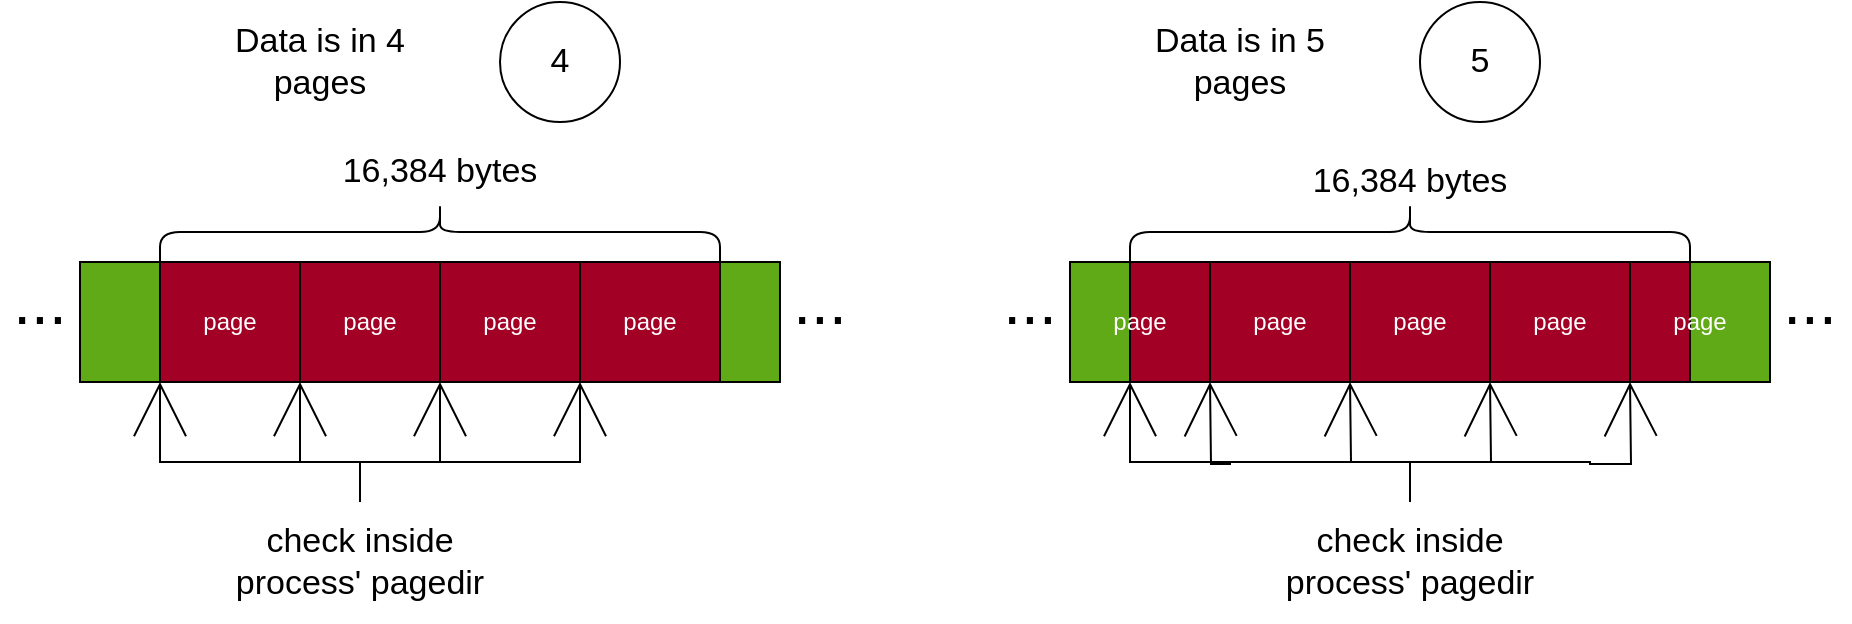 <mxfile version="13.9.9" type="device"><diagram id="T2dmyBZSPe2ylt14hbdm" name="Page-1"><mxGraphModel dx="1086" dy="835" grid="1" gridSize="10" guides="1" tooltips="1" connect="1" arrows="1" fold="1" page="1" pageScale="1" pageWidth="850" pageHeight="1100" math="0" shadow="0"><root><mxCell id="0"/><mxCell id="1" parent="0"/><mxCell id="57" style="edgeStyle=orthogonalEdgeStyle;rounded=0;orthogonalLoop=1;jettySize=auto;html=1;exitX=0.5;exitY=0;exitDx=0;exitDy=0;entryX=1;entryY=1;entryDx=0;entryDy=0;strokeColor=#000000;endArrow=open;endFill=0;endSize=25;" parent="1" source="24" target="34" edge="1"><mxGeometry relative="1" as="geometry"/></mxCell><mxCell id="58" style="edgeStyle=orthogonalEdgeStyle;rounded=0;orthogonalLoop=1;jettySize=auto;html=1;exitX=0.5;exitY=0;exitDx=0;exitDy=0;entryX=0;entryY=1;entryDx=0;entryDy=0;strokeColor=#000000;endArrow=open;endFill=0;endSize=25;" parent="1" source="24" target="29" edge="1"><mxGeometry relative="1" as="geometry"/></mxCell><mxCell id="59" style="edgeStyle=orthogonalEdgeStyle;rounded=0;orthogonalLoop=1;jettySize=auto;html=1;exitX=0.5;exitY=0;exitDx=0;exitDy=0;entryX=0;entryY=1;entryDx=0;entryDy=0;strokeColor=#000000;endArrow=open;endFill=0;endSize=25;" parent="1" source="24" target="30" edge="1"><mxGeometry relative="1" as="geometry"/></mxCell><mxCell id="60" style="edgeStyle=orthogonalEdgeStyle;rounded=0;orthogonalLoop=1;jettySize=auto;html=1;exitX=0.5;exitY=0;exitDx=0;exitDy=0;entryX=0;entryY=1;entryDx=0;entryDy=0;strokeColor=#000000;endArrow=open;endFill=0;endSize=25;" parent="1" source="24" target="31" edge="1"><mxGeometry relative="1" as="geometry"/></mxCell><mxCell id="24" value="check inside process' pagedir" style="text;html=1;strokeColor=none;fillColor=none;align=center;verticalAlign=middle;whiteSpace=wrap;rounded=0;sketch=0;fontColor=#000000;fontSize=17;" parent="1" vertex="1"><mxGeometry x="120" y="265" width="140" height="60" as="geometry"/></mxCell><mxCell id="25" value="page" style="rounded=0;whiteSpace=wrap;html=1;fillColor=#a20025;fontColor=#ffffff;strokeColor=#000000;" parent="1" vertex="1"><mxGeometry x="90" y="145" width="70" height="60" as="geometry"/></mxCell><mxCell id="29" value="page" style="rounded=0;whiteSpace=wrap;html=1;fillColor=#a20025;fontColor=#ffffff;strokeColor=#000000;" parent="1" vertex="1"><mxGeometry x="160" y="145" width="70" height="60" as="geometry"/></mxCell><mxCell id="30" value="page" style="rounded=0;whiteSpace=wrap;html=1;fillColor=#a20025;fontColor=#ffffff;strokeColor=#000000;" parent="1" vertex="1"><mxGeometry x="230" y="145" width="70" height="60" as="geometry"/></mxCell><mxCell id="31" value="page" style="rounded=0;whiteSpace=wrap;html=1;fillColor=#a20025;fontColor=#ffffff;strokeColor=#000000;" parent="1" vertex="1"><mxGeometry x="300" y="145" width="70" height="60" as="geometry"/></mxCell><mxCell id="33" value="" style="rounded=0;whiteSpace=wrap;html=1;sketch=0;strokeColor=#000000;fillColor=#60A917;" parent="1" vertex="1"><mxGeometry x="370" y="145" width="30" height="60" as="geometry"/></mxCell><mxCell id="34" value="" style="rounded=0;whiteSpace=wrap;html=1;sketch=0;strokeColor=#000000;fillColor=#60A917;" parent="1" vertex="1"><mxGeometry x="50" y="145" width="40" height="60" as="geometry"/></mxCell><mxCell id="35" value="&lt;font style=&quot;font-size: 32px&quot;&gt;...&lt;/font&gt;" style="text;html=1;strokeColor=none;fillColor=none;align=center;verticalAlign=middle;whiteSpace=wrap;rounded=0;sketch=0;fontColor=#000000;" parent="1" vertex="1"><mxGeometry x="400" y="145" width="40" height="40" as="geometry"/></mxCell><mxCell id="36" value="&lt;font style=&quot;font-size: 32px&quot;&gt;...&lt;/font&gt;" style="text;html=1;strokeColor=none;fillColor=none;align=center;verticalAlign=middle;whiteSpace=wrap;rounded=0;sketch=0;fontColor=#000000;" parent="1" vertex="1"><mxGeometry x="10" y="145" width="40" height="40" as="geometry"/></mxCell><mxCell id="37" value="" style="shape=curlyBracket;whiteSpace=wrap;html=1;rounded=1;flipH=1;strokeColor=#000000;fillColor=#000000;rotation=-90;size=0.5;" parent="1" vertex="1"><mxGeometry x="215" y="-10" width="30" height="280" as="geometry"/></mxCell><mxCell id="38" value="16,384 bytes" style="text;html=1;strokeColor=none;fillColor=none;align=center;verticalAlign=middle;whiteSpace=wrap;rounded=0;sketch=0;fontColor=#000000;fontSize=17;" parent="1" vertex="1"><mxGeometry x="160" y="85" width="140" height="30" as="geometry"/></mxCell><mxCell id="39" value="" style="rounded=0;whiteSpace=wrap;html=1;fillColor=#a20025;fontColor=#ffffff;strokeColor=#000000;" parent="1" vertex="1"><mxGeometry x="575" y="145" width="40" height="60" as="geometry"/></mxCell><mxCell id="40" value="page" style="rounded=0;whiteSpace=wrap;html=1;fillColor=#a20025;fontColor=#ffffff;strokeColor=#000000;" parent="1" vertex="1"><mxGeometry x="615" y="145" width="70" height="60" as="geometry"/></mxCell><mxCell id="41" value="page" style="rounded=0;whiteSpace=wrap;html=1;fillColor=#a20025;fontColor=#ffffff;strokeColor=#000000;" parent="1" vertex="1"><mxGeometry x="685" y="145" width="70" height="60" as="geometry"/></mxCell><mxCell id="42" value="page" style="rounded=0;whiteSpace=wrap;html=1;fillColor=#a20025;fontColor=#ffffff;strokeColor=#000000;" parent="1" vertex="1"><mxGeometry x="755" y="145" width="70" height="60" as="geometry"/></mxCell><mxCell id="44" value="" style="rounded=0;whiteSpace=wrap;html=1;sketch=0;strokeColor=#000000;fillColor=#60A917;" parent="1" vertex="1"><mxGeometry x="545" y="145" width="30" height="60" as="geometry"/></mxCell><mxCell id="45" value="&lt;font style=&quot;font-size: 32px&quot;&gt;...&lt;/font&gt;" style="text;html=1;strokeColor=none;fillColor=none;align=center;verticalAlign=middle;whiteSpace=wrap;rounded=0;sketch=0;fontColor=#000000;" parent="1" vertex="1"><mxGeometry x="895" y="145" width="40" height="40" as="geometry"/></mxCell><mxCell id="46" value="&lt;font style=&quot;font-size: 32px&quot;&gt;...&lt;/font&gt;" style="text;html=1;strokeColor=none;fillColor=none;align=center;verticalAlign=middle;whiteSpace=wrap;rounded=0;sketch=0;fontColor=#000000;" parent="1" vertex="1"><mxGeometry x="505" y="145" width="40" height="40" as="geometry"/></mxCell><mxCell id="47" value="" style="shape=curlyBracket;whiteSpace=wrap;html=1;rounded=1;flipH=1;strokeColor=#000000;fillColor=#000000;rotation=-90;size=0.5;" parent="1" vertex="1"><mxGeometry x="700" y="-10" width="30" height="280" as="geometry"/></mxCell><mxCell id="48" value="16,384 bytes" style="text;html=1;strokeColor=none;fillColor=none;align=center;verticalAlign=middle;whiteSpace=wrap;rounded=0;sketch=0;fontColor=#000000;fontSize=17;" parent="1" vertex="1"><mxGeometry x="645" y="90" width="140" height="30" as="geometry"/></mxCell><mxCell id="49" value="" style="rounded=0;whiteSpace=wrap;html=1;sketch=0;fillColor=#a20025;fontColor=#ffffff;strokeColor=#000000;" parent="1" vertex="1"><mxGeometry x="825" y="145" width="30" height="60" as="geometry"/></mxCell><mxCell id="50" value="" style="rounded=0;whiteSpace=wrap;html=1;fillColor=#60a917;fontColor=#ffffff;strokeColor=#000000;" parent="1" vertex="1"><mxGeometry x="855" y="145" width="40" height="60" as="geometry"/></mxCell><mxCell id="51" value="" style="group" parent="1" vertex="1" connectable="0"><mxGeometry x="110" y="15" width="210" height="60" as="geometry"/></mxCell><mxCell id="52" value="Data is in 4 pages" style="text;html=1;strokeColor=none;fillColor=none;align=center;verticalAlign=middle;whiteSpace=wrap;rounded=0;sketch=0;fontSize=17;fontColor=#000000;" parent="51" vertex="1"><mxGeometry y="5" width="120" height="50" as="geometry"/></mxCell><mxCell id="53" value="4" style="ellipse;whiteSpace=wrap;html=1;aspect=fixed;sketch=0;fontSize=17;" parent="51" vertex="1"><mxGeometry x="150" width="60" height="60" as="geometry"/></mxCell><mxCell id="54" value="" style="group" parent="1" vertex="1" connectable="0"><mxGeometry x="570" y="15" width="210" height="60" as="geometry"/></mxCell><mxCell id="55" value="Data is in 5 pages" style="text;html=1;strokeColor=none;fillColor=none;align=center;verticalAlign=middle;whiteSpace=wrap;rounded=0;sketch=0;fontSize=17;fontColor=#000000;" parent="54" vertex="1"><mxGeometry y="5" width="120" height="50" as="geometry"/></mxCell><mxCell id="56" value="5" style="ellipse;whiteSpace=wrap;html=1;aspect=fixed;sketch=0;fontSize=17;" parent="54" vertex="1"><mxGeometry x="150" width="60" height="60" as="geometry"/></mxCell><mxCell id="61" style="edgeStyle=orthogonalEdgeStyle;rounded=0;orthogonalLoop=1;jettySize=auto;html=1;exitX=0.5;exitY=0;exitDx=0;exitDy=0;entryX=1;entryY=1;entryDx=0;entryDy=0;strokeColor=#000000;endArrow=open;endFill=0;endSize=25;" parent="1" source="65" edge="1"><mxGeometry relative="1" as="geometry"><mxPoint x="615" y="205" as="targetPoint"/></mxGeometry></mxCell><mxCell id="62" style="edgeStyle=orthogonalEdgeStyle;rounded=0;orthogonalLoop=1;jettySize=auto;html=1;exitX=0.5;exitY=0;exitDx=0;exitDy=0;entryX=0;entryY=1;entryDx=0;entryDy=0;strokeColor=#000000;endArrow=open;endFill=0;endSize=25;" parent="1" source="65" edge="1"><mxGeometry relative="1" as="geometry"><mxPoint x="685" y="205" as="targetPoint"/></mxGeometry></mxCell><mxCell id="63" style="edgeStyle=orthogonalEdgeStyle;rounded=0;orthogonalLoop=1;jettySize=auto;html=1;exitX=0.5;exitY=0;exitDx=0;exitDy=0;entryX=0;entryY=1;entryDx=0;entryDy=0;strokeColor=#000000;endArrow=open;endFill=0;endSize=25;" parent="1" source="65" edge="1"><mxGeometry relative="1" as="geometry"><mxPoint x="755" y="205" as="targetPoint"/></mxGeometry></mxCell><mxCell id="64" style="edgeStyle=orthogonalEdgeStyle;rounded=0;orthogonalLoop=1;jettySize=auto;html=1;exitX=0.5;exitY=0;exitDx=0;exitDy=0;entryX=0;entryY=1;entryDx=0;entryDy=0;strokeColor=#000000;endArrow=open;endFill=0;endSize=25;" parent="1" source="65" edge="1"><mxGeometry relative="1" as="geometry"><mxPoint x="825" y="205" as="targetPoint"/></mxGeometry></mxCell><mxCell id="66" style="edgeStyle=orthogonalEdgeStyle;rounded=0;orthogonalLoop=1;jettySize=auto;html=1;exitX=0.5;exitY=0;exitDx=0;exitDy=0;entryX=1;entryY=1;entryDx=0;entryDy=0;endArrow=open;endFill=0;endSize=25;strokeColor=#000000;" parent="1" source="65" target="44" edge="1"><mxGeometry relative="1" as="geometry"/></mxCell><mxCell id="65" value="check inside process' pagedir" style="text;html=1;strokeColor=none;fillColor=none;align=center;verticalAlign=middle;whiteSpace=wrap;rounded=0;sketch=0;fontColor=#000000;fontSize=17;" parent="1" vertex="1"><mxGeometry x="645" y="265" width="140" height="60" as="geometry"/></mxCell><mxCell id="67" value="page" style="text;html=1;align=center;verticalAlign=middle;whiteSpace=wrap;rounded=0;fontColor=#FFFFFF;" parent="1" vertex="1"><mxGeometry x="560" y="165" width="40" height="20" as="geometry"/></mxCell><mxCell id="69" value="page" style="text;html=1;strokeColor=none;fillColor=none;align=center;verticalAlign=middle;whiteSpace=wrap;rounded=0;fontColor=#FFFFFF;" parent="1" vertex="1"><mxGeometry x="840" y="165" width="40" height="20" as="geometry"/></mxCell></root></mxGraphModel></diagram></mxfile>